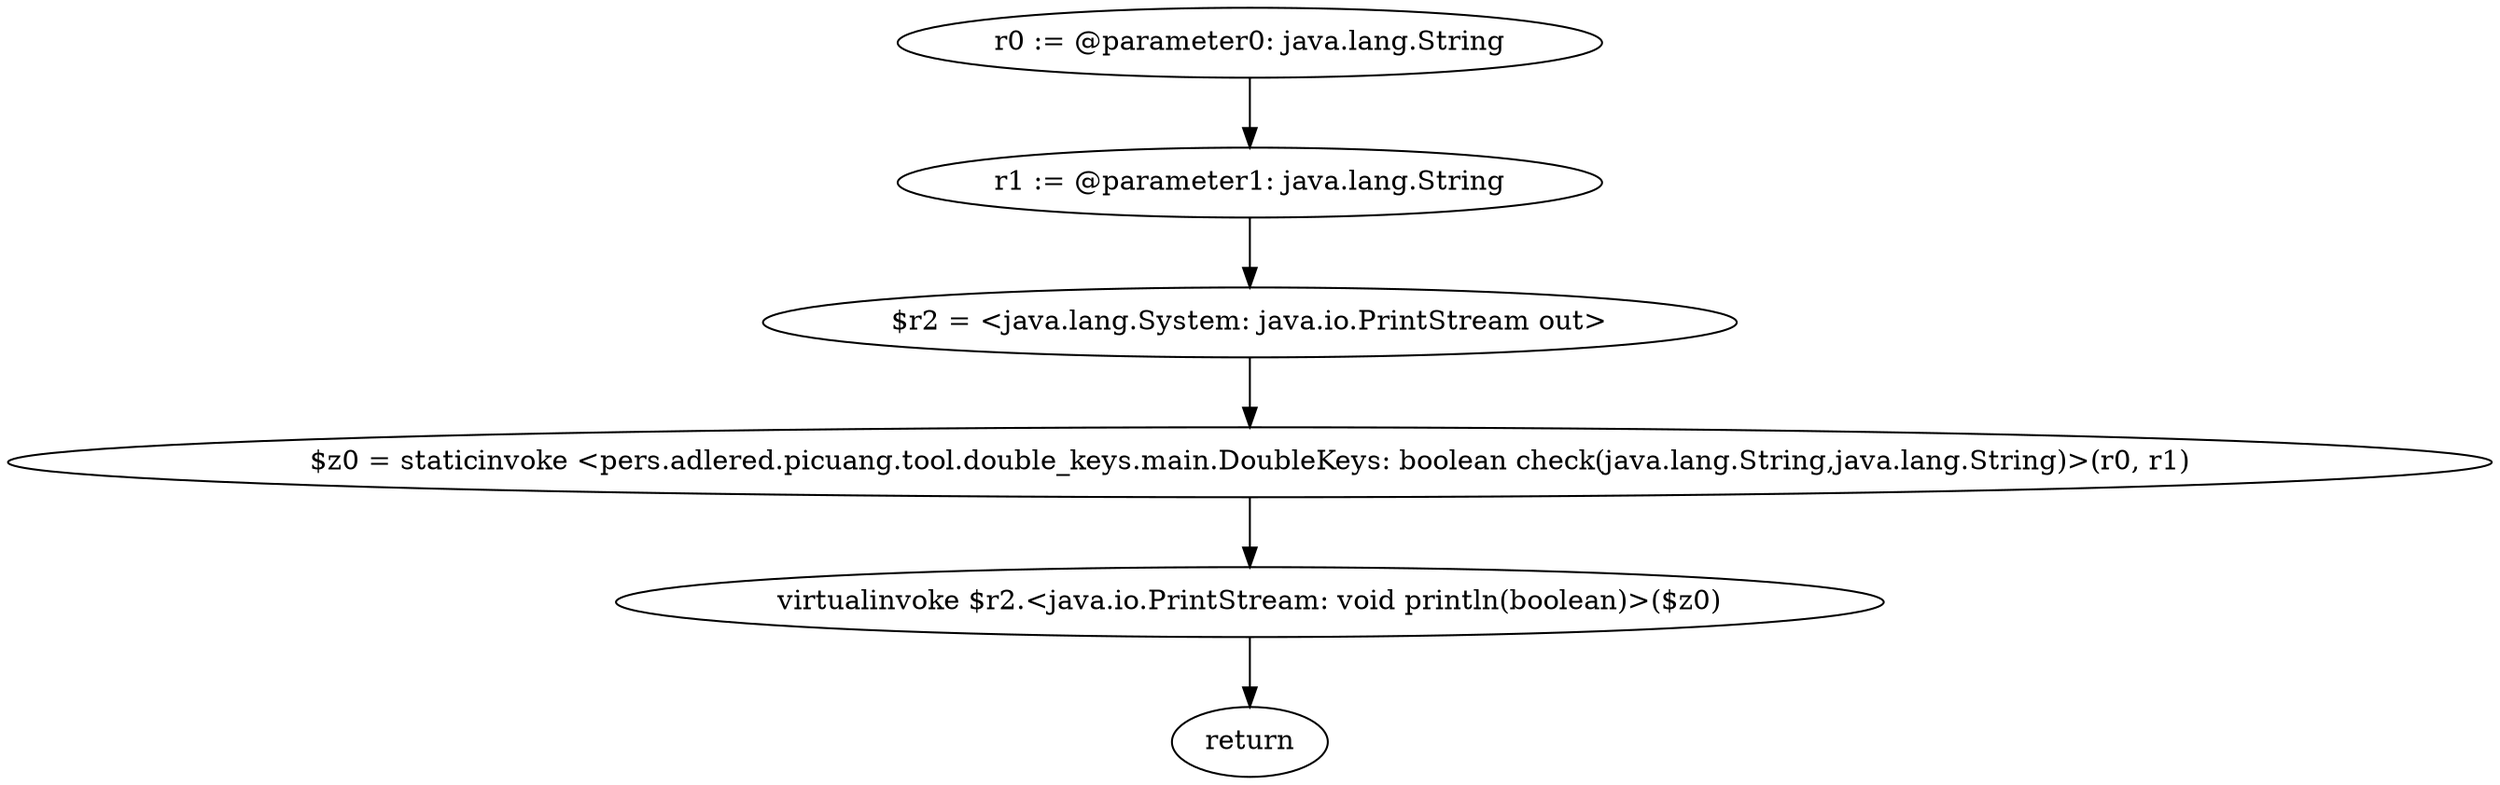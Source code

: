digraph "unitGraph" {
    "r0 := @parameter0: java.lang.String"
    "r1 := @parameter1: java.lang.String"
    "$r2 = <java.lang.System: java.io.PrintStream out>"
    "$z0 = staticinvoke <pers.adlered.picuang.tool.double_keys.main.DoubleKeys: boolean check(java.lang.String,java.lang.String)>(r0, r1)"
    "virtualinvoke $r2.<java.io.PrintStream: void println(boolean)>($z0)"
    "return"
    "r0 := @parameter0: java.lang.String"->"r1 := @parameter1: java.lang.String";
    "r1 := @parameter1: java.lang.String"->"$r2 = <java.lang.System: java.io.PrintStream out>";
    "$r2 = <java.lang.System: java.io.PrintStream out>"->"$z0 = staticinvoke <pers.adlered.picuang.tool.double_keys.main.DoubleKeys: boolean check(java.lang.String,java.lang.String)>(r0, r1)";
    "$z0 = staticinvoke <pers.adlered.picuang.tool.double_keys.main.DoubleKeys: boolean check(java.lang.String,java.lang.String)>(r0, r1)"->"virtualinvoke $r2.<java.io.PrintStream: void println(boolean)>($z0)";
    "virtualinvoke $r2.<java.io.PrintStream: void println(boolean)>($z0)"->"return";
}
